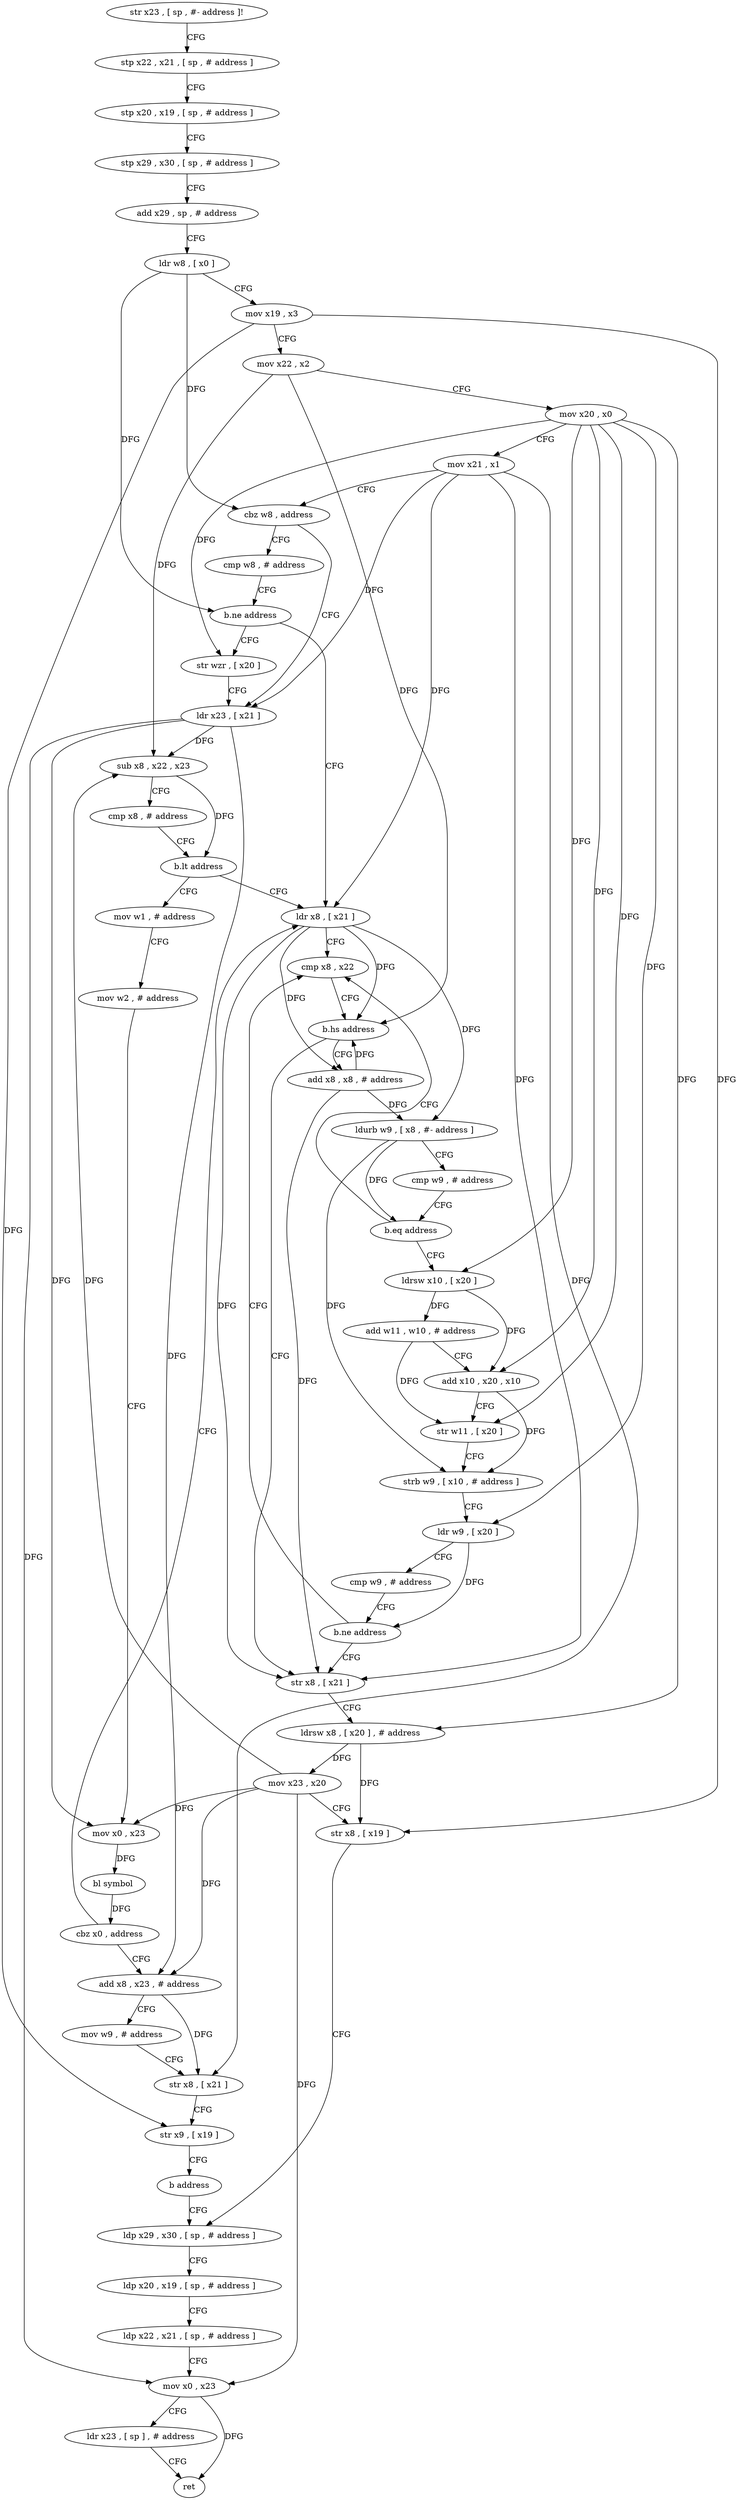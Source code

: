 digraph "func" {
"4204932" [label = "str x23 , [ sp , #- address ]!" ]
"4204936" [label = "stp x22 , x21 , [ sp , # address ]" ]
"4204940" [label = "stp x20 , x19 , [ sp , # address ]" ]
"4204944" [label = "stp x29 , x30 , [ sp , # address ]" ]
"4204948" [label = "add x29 , sp , # address" ]
"4204952" [label = "ldr w8 , [ x0 ]" ]
"4204956" [label = "mov x19 , x3" ]
"4204960" [label = "mov x22 , x2" ]
"4204964" [label = "mov x20 , x0" ]
"4204968" [label = "mov x21 , x1" ]
"4204972" [label = "cbz w8 , address" ]
"4204988" [label = "ldr x23 , [ x21 ]" ]
"4204976" [label = "cmp w8 , # address" ]
"4204992" [label = "sub x8 , x22 , x23" ]
"4204996" [label = "cmp x8 , # address" ]
"4205000" [label = "b.lt address" ]
"4205024" [label = "ldr x8 , [ x21 ]" ]
"4205004" [label = "mov w1 , # address" ]
"4204980" [label = "b.ne address" ]
"4204984" [label = "str wzr , [ x20 ]" ]
"4205028" [label = "cmp x8 , x22" ]
"4205008" [label = "mov w2 , # address" ]
"4205012" [label = "mov x0 , x23" ]
"4205016" [label = "bl symbol" ]
"4205020" [label = "cbz x0 , address" ]
"4205124" [label = "add x8 , x23 , # address" ]
"4205084" [label = "str x8 , [ x21 ]" ]
"4205088" [label = "ldrsw x8 , [ x20 ] , # address" ]
"4205092" [label = "mov x23 , x20" ]
"4205096" [label = "str x8 , [ x19 ]" ]
"4205100" [label = "ldp x29 , x30 , [ sp , # address ]" ]
"4205036" [label = "add x8 , x8 , # address" ]
"4205040" [label = "ldurb w9 , [ x8 , #- address ]" ]
"4205044" [label = "cmp w9 , # address" ]
"4205048" [label = "b.eq address" ]
"4205052" [label = "ldrsw x10 , [ x20 ]" ]
"4205128" [label = "mov w9 , # address" ]
"4205132" [label = "str x8 , [ x21 ]" ]
"4205136" [label = "str x9 , [ x19 ]" ]
"4205140" [label = "b address" ]
"4205032" [label = "b.hs address" ]
"4205056" [label = "add w11 , w10 , # address" ]
"4205060" [label = "add x10 , x20 , x10" ]
"4205064" [label = "str w11 , [ x20 ]" ]
"4205068" [label = "strb w9 , [ x10 , # address ]" ]
"4205072" [label = "ldr w9 , [ x20 ]" ]
"4205076" [label = "cmp w9 , # address" ]
"4205080" [label = "b.ne address" ]
"4205104" [label = "ldp x20 , x19 , [ sp , # address ]" ]
"4205108" [label = "ldp x22 , x21 , [ sp , # address ]" ]
"4205112" [label = "mov x0 , x23" ]
"4205116" [label = "ldr x23 , [ sp ] , # address" ]
"4205120" [label = "ret" ]
"4204932" -> "4204936" [ label = "CFG" ]
"4204936" -> "4204940" [ label = "CFG" ]
"4204940" -> "4204944" [ label = "CFG" ]
"4204944" -> "4204948" [ label = "CFG" ]
"4204948" -> "4204952" [ label = "CFG" ]
"4204952" -> "4204956" [ label = "CFG" ]
"4204952" -> "4204972" [ label = "DFG" ]
"4204952" -> "4204980" [ label = "DFG" ]
"4204956" -> "4204960" [ label = "CFG" ]
"4204956" -> "4205136" [ label = "DFG" ]
"4204956" -> "4205096" [ label = "DFG" ]
"4204960" -> "4204964" [ label = "CFG" ]
"4204960" -> "4204992" [ label = "DFG" ]
"4204960" -> "4205032" [ label = "DFG" ]
"4204964" -> "4204968" [ label = "CFG" ]
"4204964" -> "4204984" [ label = "DFG" ]
"4204964" -> "4205088" [ label = "DFG" ]
"4204964" -> "4205052" [ label = "DFG" ]
"4204964" -> "4205060" [ label = "DFG" ]
"4204964" -> "4205064" [ label = "DFG" ]
"4204964" -> "4205072" [ label = "DFG" ]
"4204968" -> "4204972" [ label = "CFG" ]
"4204968" -> "4204988" [ label = "DFG" ]
"4204968" -> "4205024" [ label = "DFG" ]
"4204968" -> "4205132" [ label = "DFG" ]
"4204968" -> "4205084" [ label = "DFG" ]
"4204972" -> "4204988" [ label = "CFG" ]
"4204972" -> "4204976" [ label = "CFG" ]
"4204988" -> "4204992" [ label = "DFG" ]
"4204988" -> "4205012" [ label = "DFG" ]
"4204988" -> "4205124" [ label = "DFG" ]
"4204988" -> "4205112" [ label = "DFG" ]
"4204976" -> "4204980" [ label = "CFG" ]
"4204992" -> "4204996" [ label = "CFG" ]
"4204992" -> "4205000" [ label = "DFG" ]
"4204996" -> "4205000" [ label = "CFG" ]
"4205000" -> "4205024" [ label = "CFG" ]
"4205000" -> "4205004" [ label = "CFG" ]
"4205024" -> "4205028" [ label = "CFG" ]
"4205024" -> "4205032" [ label = "DFG" ]
"4205024" -> "4205084" [ label = "DFG" ]
"4205024" -> "4205036" [ label = "DFG" ]
"4205024" -> "4205040" [ label = "DFG" ]
"4205004" -> "4205008" [ label = "CFG" ]
"4204980" -> "4205024" [ label = "CFG" ]
"4204980" -> "4204984" [ label = "CFG" ]
"4204984" -> "4204988" [ label = "CFG" ]
"4205028" -> "4205032" [ label = "CFG" ]
"4205008" -> "4205012" [ label = "CFG" ]
"4205012" -> "4205016" [ label = "DFG" ]
"4205016" -> "4205020" [ label = "DFG" ]
"4205020" -> "4205124" [ label = "CFG" ]
"4205020" -> "4205024" [ label = "CFG" ]
"4205124" -> "4205128" [ label = "CFG" ]
"4205124" -> "4205132" [ label = "DFG" ]
"4205084" -> "4205088" [ label = "CFG" ]
"4205088" -> "4205092" [ label = "DFG" ]
"4205088" -> "4205096" [ label = "DFG" ]
"4205092" -> "4205096" [ label = "CFG" ]
"4205092" -> "4204992" [ label = "DFG" ]
"4205092" -> "4205012" [ label = "DFG" ]
"4205092" -> "4205124" [ label = "DFG" ]
"4205092" -> "4205112" [ label = "DFG" ]
"4205096" -> "4205100" [ label = "CFG" ]
"4205100" -> "4205104" [ label = "CFG" ]
"4205036" -> "4205040" [ label = "DFG" ]
"4205036" -> "4205084" [ label = "DFG" ]
"4205036" -> "4205032" [ label = "DFG" ]
"4205040" -> "4205044" [ label = "CFG" ]
"4205040" -> "4205048" [ label = "DFG" ]
"4205040" -> "4205068" [ label = "DFG" ]
"4205044" -> "4205048" [ label = "CFG" ]
"4205048" -> "4205028" [ label = "CFG" ]
"4205048" -> "4205052" [ label = "CFG" ]
"4205052" -> "4205056" [ label = "DFG" ]
"4205052" -> "4205060" [ label = "DFG" ]
"4205128" -> "4205132" [ label = "CFG" ]
"4205132" -> "4205136" [ label = "CFG" ]
"4205136" -> "4205140" [ label = "CFG" ]
"4205140" -> "4205100" [ label = "CFG" ]
"4205032" -> "4205084" [ label = "CFG" ]
"4205032" -> "4205036" [ label = "CFG" ]
"4205056" -> "4205060" [ label = "CFG" ]
"4205056" -> "4205064" [ label = "DFG" ]
"4205060" -> "4205064" [ label = "CFG" ]
"4205060" -> "4205068" [ label = "DFG" ]
"4205064" -> "4205068" [ label = "CFG" ]
"4205068" -> "4205072" [ label = "CFG" ]
"4205072" -> "4205076" [ label = "CFG" ]
"4205072" -> "4205080" [ label = "DFG" ]
"4205076" -> "4205080" [ label = "CFG" ]
"4205080" -> "4205028" [ label = "CFG" ]
"4205080" -> "4205084" [ label = "CFG" ]
"4205104" -> "4205108" [ label = "CFG" ]
"4205108" -> "4205112" [ label = "CFG" ]
"4205112" -> "4205116" [ label = "CFG" ]
"4205112" -> "4205120" [ label = "DFG" ]
"4205116" -> "4205120" [ label = "CFG" ]
}
